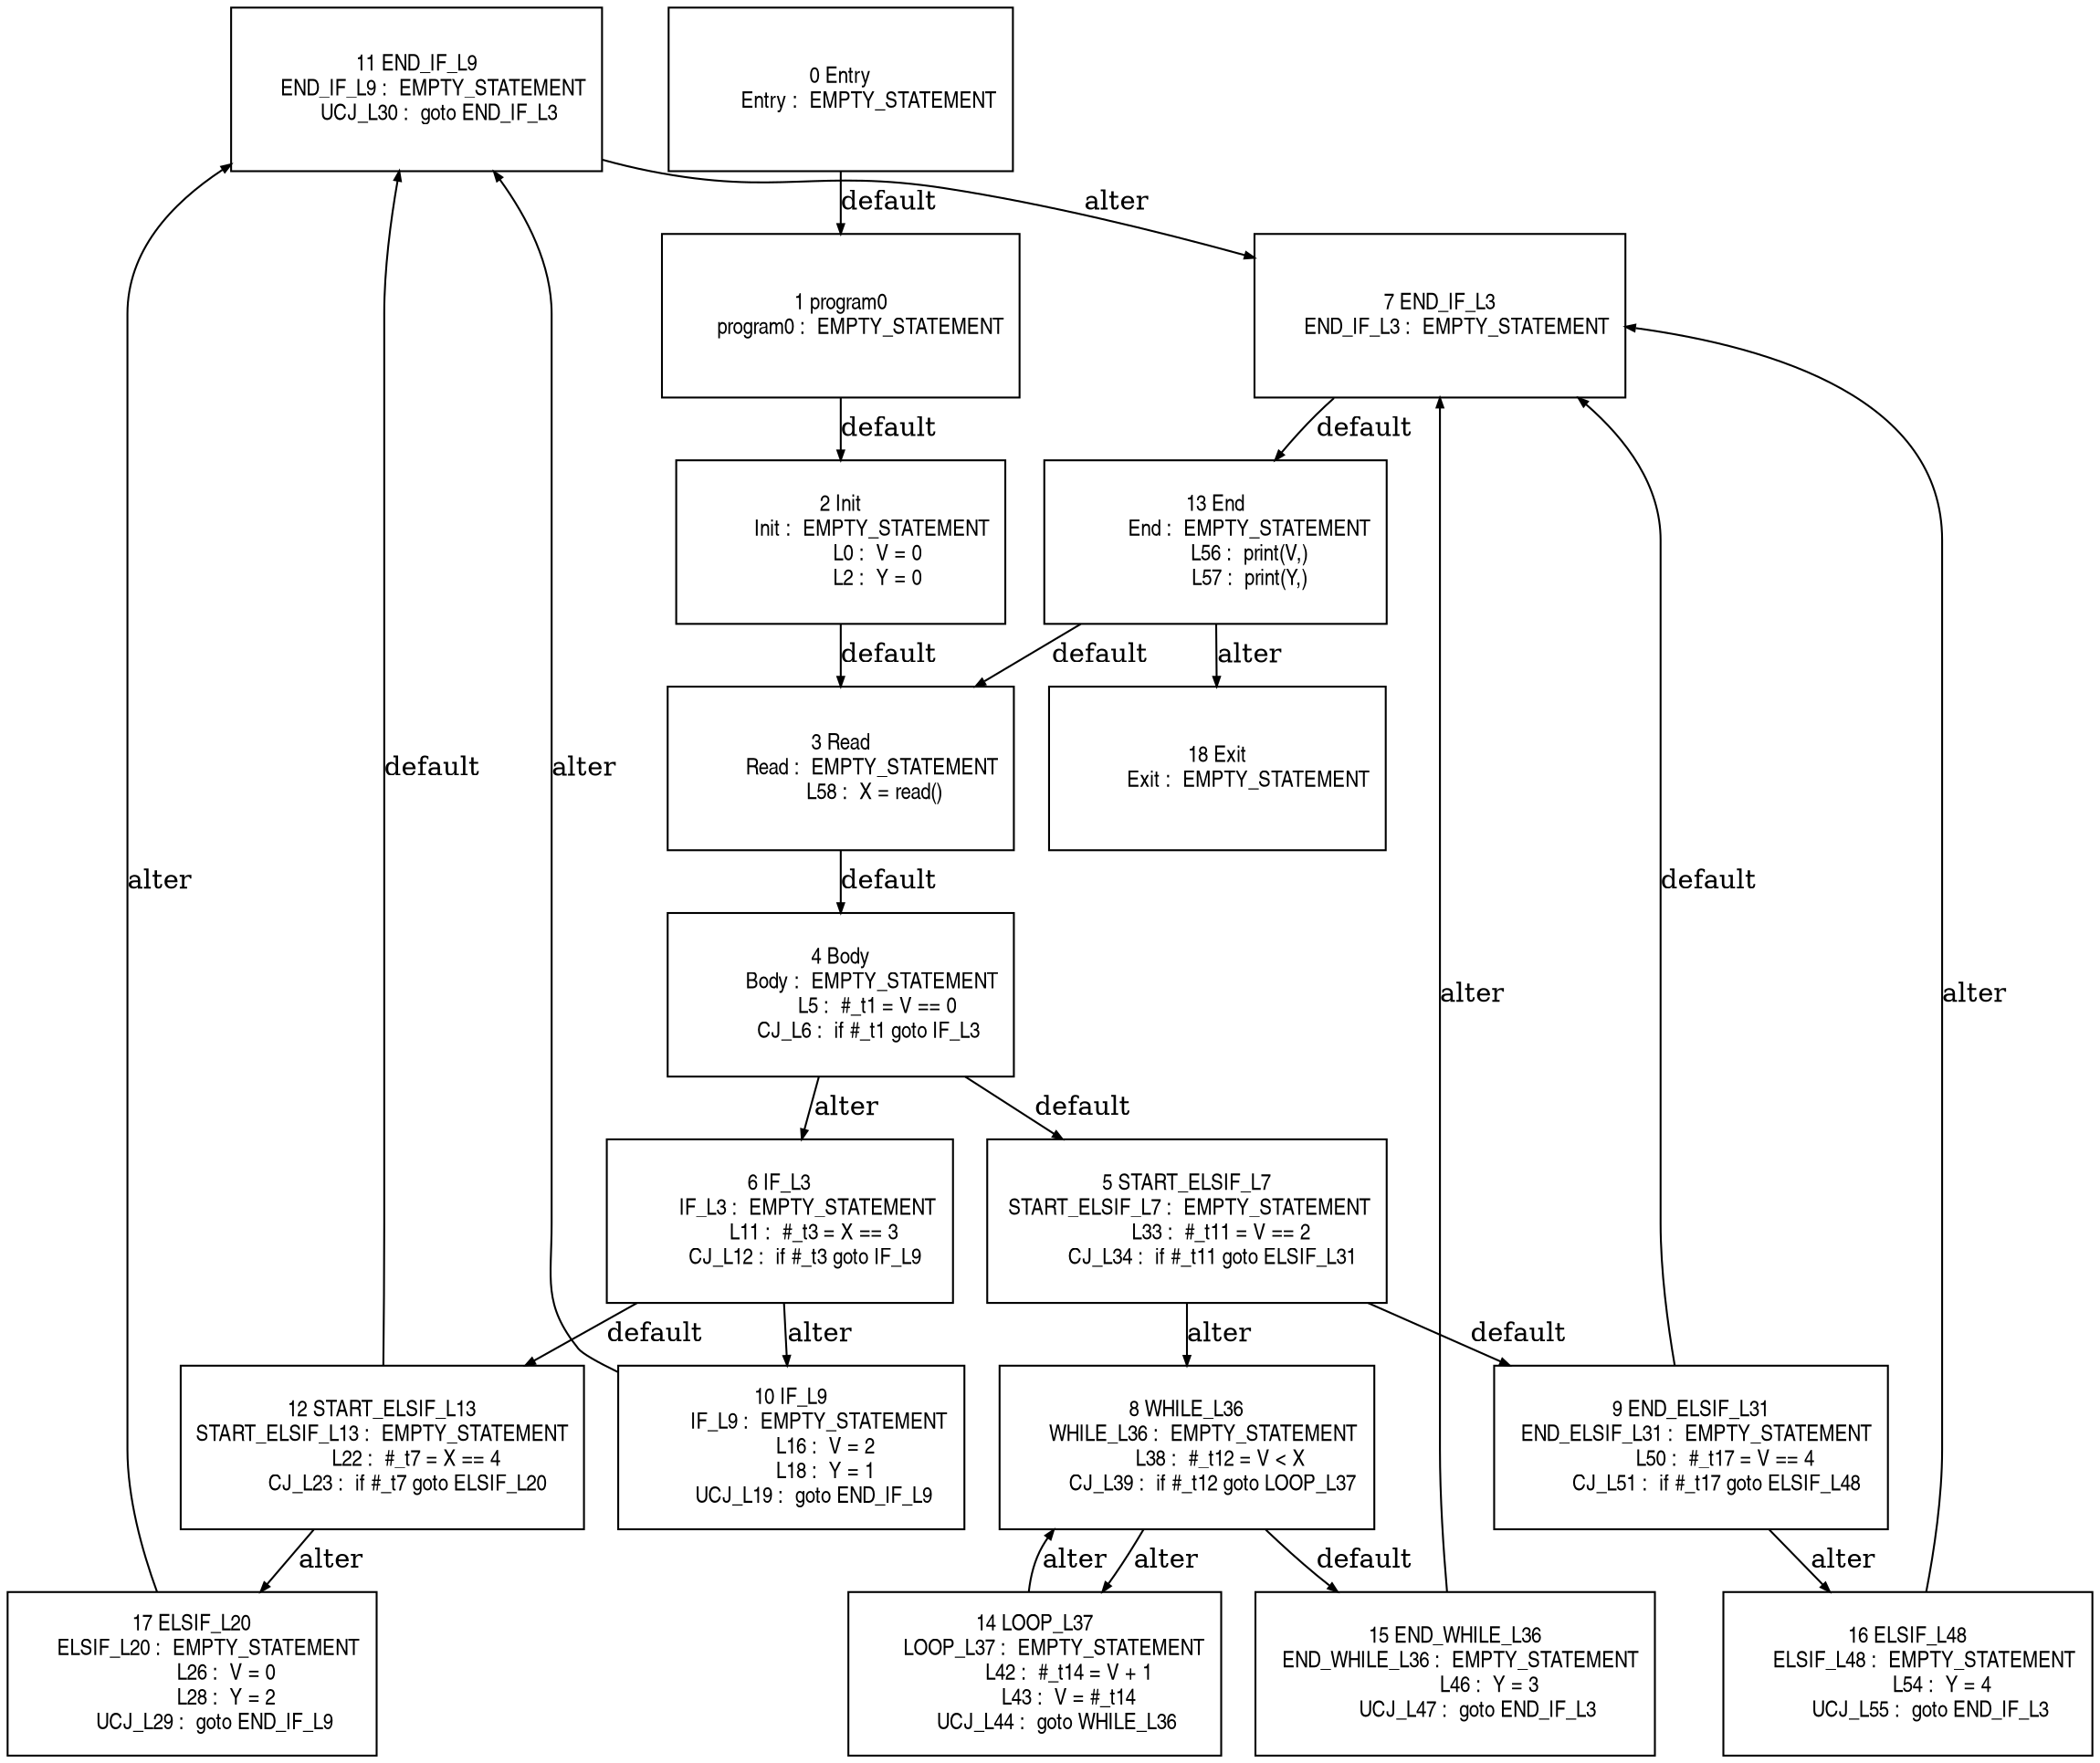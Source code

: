 digraph G {
  ranksep=.25;
  edge [arrowsize=.5]
  node [shape=rectangle, fontname="ArialNarrow",
        fontsize=12,  height=1.2];
  "11 END_IF_L9
      END_IF_L9 :  EMPTY_STATEMENT
        UCJ_L30 :  goto END_IF_L3
"; "5 START_ELSIF_L7
 START_ELSIF_L7 :  EMPTY_STATEMENT
            L33 :  #_t11 = V == 2
         CJ_L34 :  if #_t11 goto ELSIF_L31
"; "6 IF_L3
          IF_L3 :  EMPTY_STATEMENT
            L11 :  #_t3 = X == 3
         CJ_L12 :  if #_t3 goto IF_L9
"; "8 WHILE_L36
      WHILE_L36 :  EMPTY_STATEMENT
            L38 :  #_t12 = V < X
         CJ_L39 :  if #_t12 goto LOOP_L37
"; "3 Read
           Read :  EMPTY_STATEMENT
            L58 :  X = read()
"; "12 START_ELSIF_L13
START_ELSIF_L13 :  EMPTY_STATEMENT
            L22 :  #_t7 = X == 4
         CJ_L23 :  if #_t7 goto ELSIF_L20
"; "17 ELSIF_L20
      ELSIF_L20 :  EMPTY_STATEMENT
            L26 :  V = 0
            L28 :  Y = 2
        UCJ_L29 :  goto END_IF_L9
"; "14 LOOP_L37
       LOOP_L37 :  EMPTY_STATEMENT
            L42 :  #_t14 = V + 1
            L43 :  V = #_t14
        UCJ_L44 :  goto WHILE_L36
"; "13 End
            End :  EMPTY_STATEMENT
            L56 :  print(V,)
            L57 :  print(Y,)
"; "16 ELSIF_L48
      ELSIF_L48 :  EMPTY_STATEMENT
            L54 :  Y = 4
        UCJ_L55 :  goto END_IF_L3
"; "9 END_ELSIF_L31
  END_ELSIF_L31 :  EMPTY_STATEMENT
            L50 :  #_t17 = V == 4
         CJ_L51 :  if #_t17 goto ELSIF_L48
"; "7 END_IF_L3
      END_IF_L3 :  EMPTY_STATEMENT
"; "2 Init
           Init :  EMPTY_STATEMENT
             L0 :  V = 0
             L2 :  Y = 0
"; "4 Body
           Body :  EMPTY_STATEMENT
             L5 :  #_t1 = V == 0
          CJ_L6 :  if #_t1 goto IF_L3
"; "0 Entry
          Entry :  EMPTY_STATEMENT
"; "18 Exit
           Exit :  EMPTY_STATEMENT
"; "1 program0
       program0 :  EMPTY_STATEMENT
"; "10 IF_L9
          IF_L9 :  EMPTY_STATEMENT
            L16 :  V = 2
            L18 :  Y = 1
        UCJ_L19 :  goto END_IF_L9
"; "15 END_WHILE_L36
  END_WHILE_L36 :  EMPTY_STATEMENT
            L46 :  Y = 3
        UCJ_L47 :  goto END_IF_L3
"; 
  "1 program0
       program0 :  EMPTY_STATEMENT
" -> "2 Init
           Init :  EMPTY_STATEMENT
             L0 :  V = 0
             L2 :  Y = 0
"  [label="default"];
  "2 Init
           Init :  EMPTY_STATEMENT
             L0 :  V = 0
             L2 :  Y = 0
" -> "3 Read
           Read :  EMPTY_STATEMENT
            L58 :  X = read()
"  [label="default"];
  "4 Body
           Body :  EMPTY_STATEMENT
             L5 :  #_t1 = V == 0
          CJ_L6 :  if #_t1 goto IF_L3
" -> "5 START_ELSIF_L7
 START_ELSIF_L7 :  EMPTY_STATEMENT
            L33 :  #_t11 = V == 2
         CJ_L34 :  if #_t11 goto ELSIF_L31
"  [label="default"];
  "4 Body
           Body :  EMPTY_STATEMENT
             L5 :  #_t1 = V == 0
          CJ_L6 :  if #_t1 goto IF_L3
" -> "6 IF_L3
          IF_L3 :  EMPTY_STATEMENT
            L11 :  #_t3 = X == 3
         CJ_L12 :  if #_t3 goto IF_L9
"  [label="alter"];
  "6 IF_L3
          IF_L3 :  EMPTY_STATEMENT
            L11 :  #_t3 = X == 3
         CJ_L12 :  if #_t3 goto IF_L9
" -> "12 START_ELSIF_L13
START_ELSIF_L13 :  EMPTY_STATEMENT
            L22 :  #_t7 = X == 4
         CJ_L23 :  if #_t7 goto ELSIF_L20
"  [label="default"];
  "6 IF_L3
          IF_L3 :  EMPTY_STATEMENT
            L11 :  #_t3 = X == 3
         CJ_L12 :  if #_t3 goto IF_L9
" -> "10 IF_L9
          IF_L9 :  EMPTY_STATEMENT
            L16 :  V = 2
            L18 :  Y = 1
        UCJ_L19 :  goto END_IF_L9
"  [label="alter"];
  "10 IF_L9
          IF_L9 :  EMPTY_STATEMENT
            L16 :  V = 2
            L18 :  Y = 1
        UCJ_L19 :  goto END_IF_L9
" -> "11 END_IF_L9
      END_IF_L9 :  EMPTY_STATEMENT
        UCJ_L30 :  goto END_IF_L3
"  [label="alter"];
  "12 START_ELSIF_L13
START_ELSIF_L13 :  EMPTY_STATEMENT
            L22 :  #_t7 = X == 4
         CJ_L23 :  if #_t7 goto ELSIF_L20
" -> "11 END_IF_L9
      END_IF_L9 :  EMPTY_STATEMENT
        UCJ_L30 :  goto END_IF_L3
"  [label="default"];
  "12 START_ELSIF_L13
START_ELSIF_L13 :  EMPTY_STATEMENT
            L22 :  #_t7 = X == 4
         CJ_L23 :  if #_t7 goto ELSIF_L20
" -> "17 ELSIF_L20
      ELSIF_L20 :  EMPTY_STATEMENT
            L26 :  V = 0
            L28 :  Y = 2
        UCJ_L29 :  goto END_IF_L9
"  [label="alter"];
  "17 ELSIF_L20
      ELSIF_L20 :  EMPTY_STATEMENT
            L26 :  V = 0
            L28 :  Y = 2
        UCJ_L29 :  goto END_IF_L9
" -> "11 END_IF_L9
      END_IF_L9 :  EMPTY_STATEMENT
        UCJ_L30 :  goto END_IF_L3
"  [label="alter"];
  "11 END_IF_L9
      END_IF_L9 :  EMPTY_STATEMENT
        UCJ_L30 :  goto END_IF_L3
" -> "7 END_IF_L3
      END_IF_L3 :  EMPTY_STATEMENT
"  [label="alter"];
  "5 START_ELSIF_L7
 START_ELSIF_L7 :  EMPTY_STATEMENT
            L33 :  #_t11 = V == 2
         CJ_L34 :  if #_t11 goto ELSIF_L31
" -> "9 END_ELSIF_L31
  END_ELSIF_L31 :  EMPTY_STATEMENT
            L50 :  #_t17 = V == 4
         CJ_L51 :  if #_t17 goto ELSIF_L48
"  [label="default"];
  "5 START_ELSIF_L7
 START_ELSIF_L7 :  EMPTY_STATEMENT
            L33 :  #_t11 = V == 2
         CJ_L34 :  if #_t11 goto ELSIF_L31
" -> "8 WHILE_L36
      WHILE_L36 :  EMPTY_STATEMENT
            L38 :  #_t12 = V < X
         CJ_L39 :  if #_t12 goto LOOP_L37
"  [label="alter"];
  "8 WHILE_L36
      WHILE_L36 :  EMPTY_STATEMENT
            L38 :  #_t12 = V < X
         CJ_L39 :  if #_t12 goto LOOP_L37
" -> "15 END_WHILE_L36
  END_WHILE_L36 :  EMPTY_STATEMENT
            L46 :  Y = 3
        UCJ_L47 :  goto END_IF_L3
"  [label="default"];
  "8 WHILE_L36
      WHILE_L36 :  EMPTY_STATEMENT
            L38 :  #_t12 = V < X
         CJ_L39 :  if #_t12 goto LOOP_L37
" -> "14 LOOP_L37
       LOOP_L37 :  EMPTY_STATEMENT
            L42 :  #_t14 = V + 1
            L43 :  V = #_t14
        UCJ_L44 :  goto WHILE_L36
"  [label="alter"];
  "14 LOOP_L37
       LOOP_L37 :  EMPTY_STATEMENT
            L42 :  #_t14 = V + 1
            L43 :  V = #_t14
        UCJ_L44 :  goto WHILE_L36
" -> "8 WHILE_L36
      WHILE_L36 :  EMPTY_STATEMENT
            L38 :  #_t12 = V < X
         CJ_L39 :  if #_t12 goto LOOP_L37
"  [label="alter"];
  "15 END_WHILE_L36
  END_WHILE_L36 :  EMPTY_STATEMENT
            L46 :  Y = 3
        UCJ_L47 :  goto END_IF_L3
" -> "7 END_IF_L3
      END_IF_L3 :  EMPTY_STATEMENT
"  [label="alter"];
  "9 END_ELSIF_L31
  END_ELSIF_L31 :  EMPTY_STATEMENT
            L50 :  #_t17 = V == 4
         CJ_L51 :  if #_t17 goto ELSIF_L48
" -> "7 END_IF_L3
      END_IF_L3 :  EMPTY_STATEMENT
"  [label="default"];
  "9 END_ELSIF_L31
  END_ELSIF_L31 :  EMPTY_STATEMENT
            L50 :  #_t17 = V == 4
         CJ_L51 :  if #_t17 goto ELSIF_L48
" -> "16 ELSIF_L48
      ELSIF_L48 :  EMPTY_STATEMENT
            L54 :  Y = 4
        UCJ_L55 :  goto END_IF_L3
"  [label="alter"];
  "16 ELSIF_L48
      ELSIF_L48 :  EMPTY_STATEMENT
            L54 :  Y = 4
        UCJ_L55 :  goto END_IF_L3
" -> "7 END_IF_L3
      END_IF_L3 :  EMPTY_STATEMENT
"  [label="alter"];
  "7 END_IF_L3
      END_IF_L3 :  EMPTY_STATEMENT
" -> "13 End
            End :  EMPTY_STATEMENT
            L56 :  print(V,)
            L57 :  print(Y,)
"  [label="default"];
  "0 Entry
          Entry :  EMPTY_STATEMENT
" -> "1 program0
       program0 :  EMPTY_STATEMENT
"  [label="default"];
  "13 End
            End :  EMPTY_STATEMENT
            L56 :  print(V,)
            L57 :  print(Y,)
" -> "3 Read
           Read :  EMPTY_STATEMENT
            L58 :  X = read()
"  [label="default"];
  "13 End
            End :  EMPTY_STATEMENT
            L56 :  print(V,)
            L57 :  print(Y,)
" -> "18 Exit
           Exit :  EMPTY_STATEMENT
"  [label="alter"];
  "3 Read
           Read :  EMPTY_STATEMENT
            L58 :  X = read()
" -> "4 Body
           Body :  EMPTY_STATEMENT
             L5 :  #_t1 = V == 0
          CJ_L6 :  if #_t1 goto IF_L3
"  [label="default"];
}
